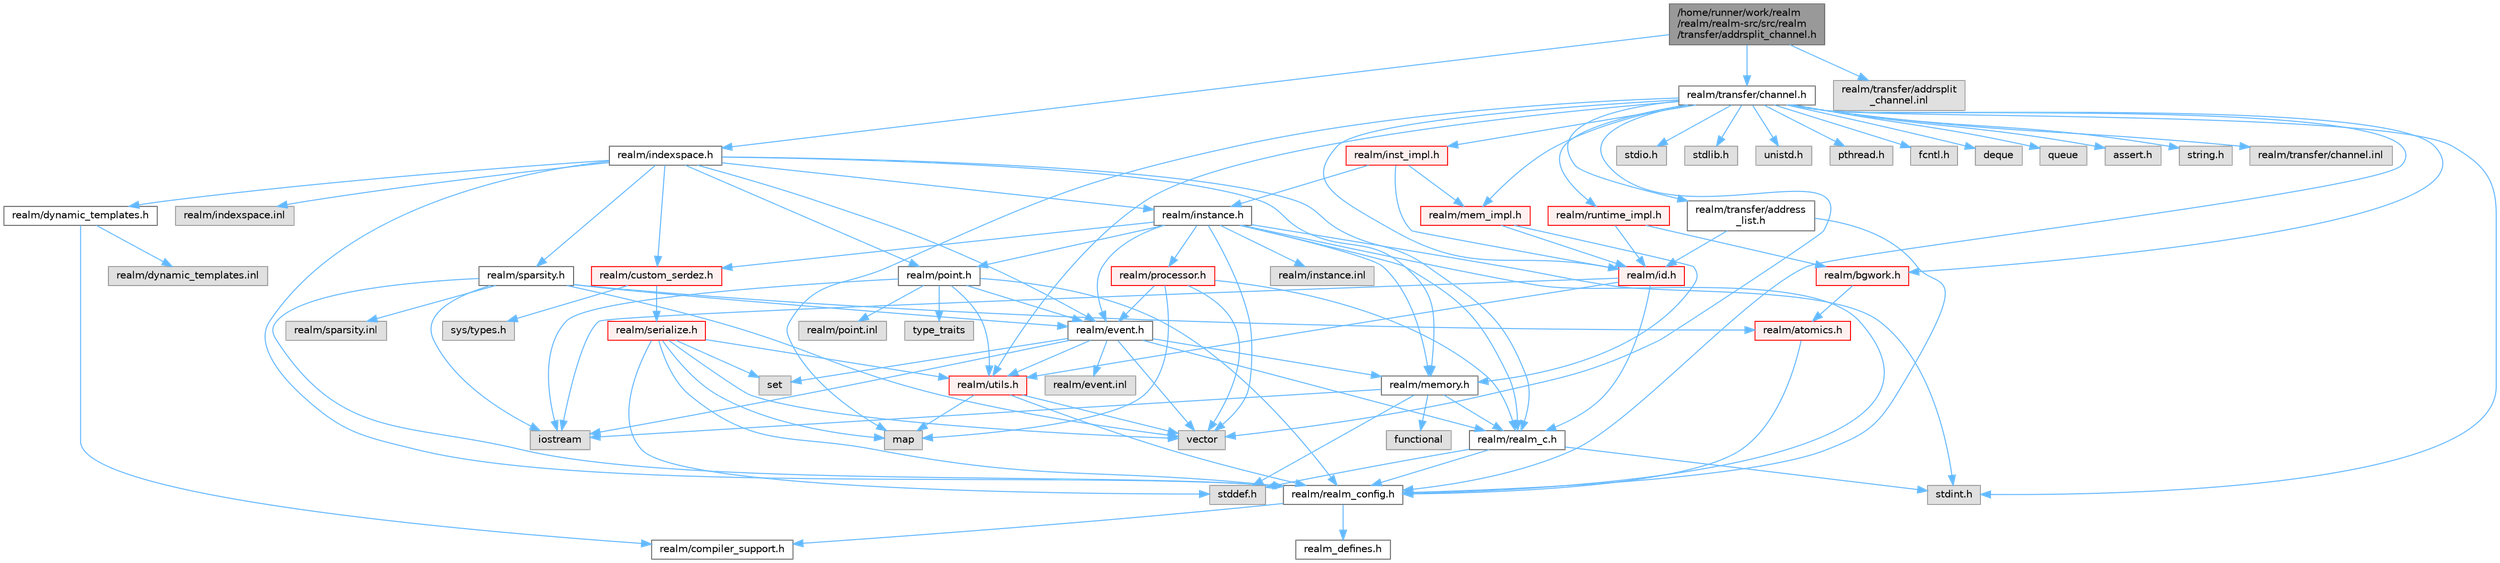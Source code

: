 digraph "/home/runner/work/realm/realm/realm-src/src/realm/transfer/addrsplit_channel.h"
{
 // LATEX_PDF_SIZE
  bgcolor="transparent";
  edge [fontname=Helvetica,fontsize=10,labelfontname=Helvetica,labelfontsize=10];
  node [fontname=Helvetica,fontsize=10,shape=box,height=0.2,width=0.4];
  Node1 [id="Node000001",label="/home/runner/work/realm\l/realm/realm-src/src/realm\l/transfer/addrsplit_channel.h",height=0.2,width=0.4,color="gray40", fillcolor="grey60", style="filled", fontcolor="black",tooltip=" "];
  Node1 -> Node2 [id="edge1_Node000001_Node000002",color="steelblue1",style="solid",tooltip=" "];
  Node2 [id="Node000002",label="realm/indexspace.h",height=0.2,width=0.4,color="grey40", fillcolor="white", style="filled",URL="$indexspace_8h.html",tooltip=" "];
  Node2 -> Node3 [id="edge2_Node000002_Node000003",color="steelblue1",style="solid",tooltip=" "];
  Node3 [id="Node000003",label="realm/event.h",height=0.2,width=0.4,color="grey40", fillcolor="white", style="filled",URL="$event_8h.html",tooltip=" "];
  Node3 -> Node4 [id="edge3_Node000003_Node000004",color="steelblue1",style="solid",tooltip=" "];
  Node4 [id="Node000004",label="realm/realm_c.h",height=0.2,width=0.4,color="grey40", fillcolor="white", style="filled",URL="$realm__c_8h.html",tooltip=" "];
  Node4 -> Node5 [id="edge4_Node000004_Node000005",color="steelblue1",style="solid",tooltip=" "];
  Node5 [id="Node000005",label="realm/realm_config.h",height=0.2,width=0.4,color="grey40", fillcolor="white", style="filled",URL="$realm__config_8h.html",tooltip=" "];
  Node5 -> Node6 [id="edge5_Node000005_Node000006",color="steelblue1",style="solid",tooltip=" "];
  Node6 [id="Node000006",label="realm_defines.h",height=0.2,width=0.4,color="grey40", fillcolor="white", style="filled",URL="$realm__defines_8h.html",tooltip=" "];
  Node5 -> Node7 [id="edge6_Node000005_Node000007",color="steelblue1",style="solid",tooltip=" "];
  Node7 [id="Node000007",label="realm/compiler_support.h",height=0.2,width=0.4,color="grey40", fillcolor="white", style="filled",URL="$compiler__support_8h.html",tooltip=" "];
  Node4 -> Node8 [id="edge7_Node000004_Node000008",color="steelblue1",style="solid",tooltip=" "];
  Node8 [id="Node000008",label="stddef.h",height=0.2,width=0.4,color="grey60", fillcolor="#E0E0E0", style="filled",tooltip=" "];
  Node4 -> Node9 [id="edge8_Node000004_Node000009",color="steelblue1",style="solid",tooltip=" "];
  Node9 [id="Node000009",label="stdint.h",height=0.2,width=0.4,color="grey60", fillcolor="#E0E0E0", style="filled",tooltip=" "];
  Node3 -> Node10 [id="edge9_Node000003_Node000010",color="steelblue1",style="solid",tooltip=" "];
  Node10 [id="Node000010",label="realm/utils.h",height=0.2,width=0.4,color="red", fillcolor="#FFF0F0", style="filled",URL="$utils_8h.html",tooltip=" "];
  Node10 -> Node5 [id="edge10_Node000010_Node000005",color="steelblue1",style="solid",tooltip=" "];
  Node10 -> Node13 [id="edge11_Node000010_Node000013",color="steelblue1",style="solid",tooltip=" "];
  Node13 [id="Node000013",label="vector",height=0.2,width=0.4,color="grey60", fillcolor="#E0E0E0", style="filled",tooltip=" "];
  Node10 -> Node14 [id="edge12_Node000010_Node000014",color="steelblue1",style="solid",tooltip=" "];
  Node14 [id="Node000014",label="map",height=0.2,width=0.4,color="grey60", fillcolor="#E0E0E0", style="filled",tooltip=" "];
  Node3 -> Node19 [id="edge13_Node000003_Node000019",color="steelblue1",style="solid",tooltip=" "];
  Node19 [id="Node000019",label="realm/memory.h",height=0.2,width=0.4,color="grey40", fillcolor="white", style="filled",URL="$memory_8h.html",tooltip=" "];
  Node19 -> Node4 [id="edge14_Node000019_Node000004",color="steelblue1",style="solid",tooltip=" "];
  Node19 -> Node8 [id="edge15_Node000019_Node000008",color="steelblue1",style="solid",tooltip=" "];
  Node19 -> Node20 [id="edge16_Node000019_Node000020",color="steelblue1",style="solid",tooltip=" "];
  Node20 [id="Node000020",label="iostream",height=0.2,width=0.4,color="grey60", fillcolor="#E0E0E0", style="filled",tooltip=" "];
  Node19 -> Node21 [id="edge17_Node000019_Node000021",color="steelblue1",style="solid",tooltip=" "];
  Node21 [id="Node000021",label="functional",height=0.2,width=0.4,color="grey60", fillcolor="#E0E0E0", style="filled",tooltip=" "];
  Node3 -> Node13 [id="edge18_Node000003_Node000013",color="steelblue1",style="solid",tooltip=" "];
  Node3 -> Node22 [id="edge19_Node000003_Node000022",color="steelblue1",style="solid",tooltip=" "];
  Node22 [id="Node000022",label="set",height=0.2,width=0.4,color="grey60", fillcolor="#E0E0E0", style="filled",tooltip=" "];
  Node3 -> Node20 [id="edge20_Node000003_Node000020",color="steelblue1",style="solid",tooltip=" "];
  Node3 -> Node23 [id="edge21_Node000003_Node000023",color="steelblue1",style="solid",tooltip=" "];
  Node23 [id="Node000023",label="realm/event.inl",height=0.2,width=0.4,color="grey60", fillcolor="#E0E0E0", style="filled",tooltip=" "];
  Node2 -> Node19 [id="edge22_Node000002_Node000019",color="steelblue1",style="solid",tooltip=" "];
  Node2 -> Node24 [id="edge23_Node000002_Node000024",color="steelblue1",style="solid",tooltip=" "];
  Node24 [id="Node000024",label="realm/point.h",height=0.2,width=0.4,color="grey40", fillcolor="white", style="filled",URL="$point_8h.html",tooltip=" "];
  Node24 -> Node5 [id="edge24_Node000024_Node000005",color="steelblue1",style="solid",tooltip=" "];
  Node24 -> Node3 [id="edge25_Node000024_Node000003",color="steelblue1",style="solid",tooltip=" "];
  Node24 -> Node10 [id="edge26_Node000024_Node000010",color="steelblue1",style="solid",tooltip=" "];
  Node24 -> Node20 [id="edge27_Node000024_Node000020",color="steelblue1",style="solid",tooltip=" "];
  Node24 -> Node25 [id="edge28_Node000024_Node000025",color="steelblue1",style="solid",tooltip=" "];
  Node25 [id="Node000025",label="type_traits",height=0.2,width=0.4,color="grey60", fillcolor="#E0E0E0", style="filled",tooltip=" "];
  Node24 -> Node26 [id="edge29_Node000024_Node000026",color="steelblue1",style="solid",tooltip=" "];
  Node26 [id="Node000026",label="realm/point.inl",height=0.2,width=0.4,color="grey60", fillcolor="#E0E0E0", style="filled",tooltip=" "];
  Node2 -> Node27 [id="edge30_Node000002_Node000027",color="steelblue1",style="solid",tooltip=" "];
  Node27 [id="Node000027",label="realm/instance.h",height=0.2,width=0.4,color="grey40", fillcolor="white", style="filled",URL="$instance_8h.html",tooltip=" "];
  Node27 -> Node5 [id="edge31_Node000027_Node000005",color="steelblue1",style="solid",tooltip=" "];
  Node27 -> Node4 [id="edge32_Node000027_Node000004",color="steelblue1",style="solid",tooltip=" "];
  Node27 -> Node3 [id="edge33_Node000027_Node000003",color="steelblue1",style="solid",tooltip=" "];
  Node27 -> Node19 [id="edge34_Node000027_Node000019",color="steelblue1",style="solid",tooltip=" "];
  Node27 -> Node28 [id="edge35_Node000027_Node000028",color="steelblue1",style="solid",tooltip=" "];
  Node28 [id="Node000028",label="realm/processor.h",height=0.2,width=0.4,color="red", fillcolor="#FFF0F0", style="filled",URL="$processor_8h.html",tooltip=" "];
  Node28 -> Node4 [id="edge36_Node000028_Node000004",color="steelblue1",style="solid",tooltip=" "];
  Node28 -> Node3 [id="edge37_Node000028_Node000003",color="steelblue1",style="solid",tooltip=" "];
  Node28 -> Node13 [id="edge38_Node000028_Node000013",color="steelblue1",style="solid",tooltip=" "];
  Node28 -> Node14 [id="edge39_Node000028_Node000014",color="steelblue1",style="solid",tooltip=" "];
  Node27 -> Node24 [id="edge40_Node000027_Node000024",color="steelblue1",style="solid",tooltip=" "];
  Node27 -> Node30 [id="edge41_Node000027_Node000030",color="steelblue1",style="solid",tooltip=" "];
  Node30 [id="Node000030",label="realm/custom_serdez.h",height=0.2,width=0.4,color="red", fillcolor="#FFF0F0", style="filled",URL="$custom__serdez_8h.html",tooltip=" "];
  Node30 -> Node31 [id="edge42_Node000030_Node000031",color="steelblue1",style="solid",tooltip=" "];
  Node31 [id="Node000031",label="realm/serialize.h",height=0.2,width=0.4,color="red", fillcolor="#FFF0F0", style="filled",URL="$serialize_8h.html",tooltip=" "];
  Node31 -> Node5 [id="edge43_Node000031_Node000005",color="steelblue1",style="solid",tooltip=" "];
  Node31 -> Node10 [id="edge44_Node000031_Node000010",color="steelblue1",style="solid",tooltip=" "];
  Node31 -> Node8 [id="edge45_Node000031_Node000008",color="steelblue1",style="solid",tooltip=" "];
  Node31 -> Node13 [id="edge46_Node000031_Node000013",color="steelblue1",style="solid",tooltip=" "];
  Node31 -> Node22 [id="edge47_Node000031_Node000022",color="steelblue1",style="solid",tooltip=" "];
  Node31 -> Node14 [id="edge48_Node000031_Node000014",color="steelblue1",style="solid",tooltip=" "];
  Node30 -> Node37 [id="edge49_Node000030_Node000037",color="steelblue1",style="solid",tooltip=" "];
  Node37 [id="Node000037",label="sys/types.h",height=0.2,width=0.4,color="grey60", fillcolor="#E0E0E0", style="filled",tooltip=" "];
  Node27 -> Node13 [id="edge50_Node000027_Node000013",color="steelblue1",style="solid",tooltip=" "];
  Node27 -> Node9 [id="edge51_Node000027_Node000009",color="steelblue1",style="solid",tooltip=" "];
  Node27 -> Node39 [id="edge52_Node000027_Node000039",color="steelblue1",style="solid",tooltip=" "];
  Node39 [id="Node000039",label="realm/instance.inl",height=0.2,width=0.4,color="grey60", fillcolor="#E0E0E0", style="filled",tooltip=" "];
  Node2 -> Node4 [id="edge53_Node000002_Node000004",color="steelblue1",style="solid",tooltip=" "];
  Node2 -> Node5 [id="edge54_Node000002_Node000005",color="steelblue1",style="solid",tooltip=" "];
  Node2 -> Node40 [id="edge55_Node000002_Node000040",color="steelblue1",style="solid",tooltip=" "];
  Node40 [id="Node000040",label="realm/sparsity.h",height=0.2,width=0.4,color="grey40", fillcolor="white", style="filled",URL="$sparsity_8h.html",tooltip=" "];
  Node40 -> Node5 [id="edge56_Node000040_Node000005",color="steelblue1",style="solid",tooltip=" "];
  Node40 -> Node3 [id="edge57_Node000040_Node000003",color="steelblue1",style="solid",tooltip=" "];
  Node40 -> Node41 [id="edge58_Node000040_Node000041",color="steelblue1",style="solid",tooltip=" "];
  Node41 [id="Node000041",label="realm/atomics.h",height=0.2,width=0.4,color="red", fillcolor="#FFF0F0", style="filled",URL="$atomics_8h.html",tooltip=" "];
  Node41 -> Node5 [id="edge59_Node000041_Node000005",color="steelblue1",style="solid",tooltip=" "];
  Node40 -> Node20 [id="edge60_Node000040_Node000020",color="steelblue1",style="solid",tooltip=" "];
  Node40 -> Node13 [id="edge61_Node000040_Node000013",color="steelblue1",style="solid",tooltip=" "];
  Node40 -> Node44 [id="edge62_Node000040_Node000044",color="steelblue1",style="solid",tooltip=" "];
  Node44 [id="Node000044",label="realm/sparsity.inl",height=0.2,width=0.4,color="grey60", fillcolor="#E0E0E0", style="filled",tooltip=" "];
  Node2 -> Node45 [id="edge63_Node000002_Node000045",color="steelblue1",style="solid",tooltip=" "];
  Node45 [id="Node000045",label="realm/dynamic_templates.h",height=0.2,width=0.4,color="grey40", fillcolor="white", style="filled",URL="$dynamic__templates_8h.html",tooltip=" "];
  Node45 -> Node7 [id="edge64_Node000045_Node000007",color="steelblue1",style="solid",tooltip=" "];
  Node45 -> Node46 [id="edge65_Node000045_Node000046",color="steelblue1",style="solid",tooltip=" "];
  Node46 [id="Node000046",label="realm/dynamic_templates.inl",height=0.2,width=0.4,color="grey60", fillcolor="#E0E0E0", style="filled",tooltip=" "];
  Node2 -> Node30 [id="edge66_Node000002_Node000030",color="steelblue1",style="solid",tooltip=" "];
  Node2 -> Node47 [id="edge67_Node000002_Node000047",color="steelblue1",style="solid",tooltip=" "];
  Node47 [id="Node000047",label="realm/indexspace.inl",height=0.2,width=0.4,color="grey60", fillcolor="#E0E0E0", style="filled",tooltip=" "];
  Node1 -> Node48 [id="edge68_Node000001_Node000048",color="steelblue1",style="solid",tooltip=" "];
  Node48 [id="Node000048",label="realm/transfer/channel.h",height=0.2,width=0.4,color="grey40", fillcolor="white", style="filled",URL="$channel_8h.html",tooltip=" "];
  Node48 -> Node5 [id="edge69_Node000048_Node000005",color="steelblue1",style="solid",tooltip=" "];
  Node48 -> Node49 [id="edge70_Node000048_Node000049",color="steelblue1",style="solid",tooltip=" "];
  Node49 [id="Node000049",label="stdio.h",height=0.2,width=0.4,color="grey60", fillcolor="#E0E0E0", style="filled",tooltip=" "];
  Node48 -> Node50 [id="edge71_Node000048_Node000050",color="steelblue1",style="solid",tooltip=" "];
  Node50 [id="Node000050",label="stdlib.h",height=0.2,width=0.4,color="grey60", fillcolor="#E0E0E0", style="filled",tooltip=" "];
  Node48 -> Node9 [id="edge72_Node000048_Node000009",color="steelblue1",style="solid",tooltip=" "];
  Node48 -> Node51 [id="edge73_Node000048_Node000051",color="steelblue1",style="solid",tooltip=" "];
  Node51 [id="Node000051",label="unistd.h",height=0.2,width=0.4,color="grey60", fillcolor="#E0E0E0", style="filled",tooltip=" "];
  Node48 -> Node52 [id="edge74_Node000048_Node000052",color="steelblue1",style="solid",tooltip=" "];
  Node52 [id="Node000052",label="pthread.h",height=0.2,width=0.4,color="grey60", fillcolor="#E0E0E0", style="filled",tooltip=" "];
  Node48 -> Node53 [id="edge75_Node000048_Node000053",color="steelblue1",style="solid",tooltip=" "];
  Node53 [id="Node000053",label="fcntl.h",height=0.2,width=0.4,color="grey60", fillcolor="#E0E0E0", style="filled",tooltip=" "];
  Node48 -> Node14 [id="edge76_Node000048_Node000014",color="steelblue1",style="solid",tooltip=" "];
  Node48 -> Node13 [id="edge77_Node000048_Node000013",color="steelblue1",style="solid",tooltip=" "];
  Node48 -> Node54 [id="edge78_Node000048_Node000054",color="steelblue1",style="solid",tooltip=" "];
  Node54 [id="Node000054",label="deque",height=0.2,width=0.4,color="grey60", fillcolor="#E0E0E0", style="filled",tooltip=" "];
  Node48 -> Node55 [id="edge79_Node000048_Node000055",color="steelblue1",style="solid",tooltip=" "];
  Node55 [id="Node000055",label="queue",height=0.2,width=0.4,color="grey60", fillcolor="#E0E0E0", style="filled",tooltip=" "];
  Node48 -> Node56 [id="edge80_Node000048_Node000056",color="steelblue1",style="solid",tooltip=" "];
  Node56 [id="Node000056",label="assert.h",height=0.2,width=0.4,color="grey60", fillcolor="#E0E0E0", style="filled",tooltip=" "];
  Node48 -> Node57 [id="edge81_Node000048_Node000057",color="steelblue1",style="solid",tooltip=" "];
  Node57 [id="Node000057",label="string.h",height=0.2,width=0.4,color="grey60", fillcolor="#E0E0E0", style="filled",tooltip=" "];
  Node48 -> Node58 [id="edge82_Node000048_Node000058",color="steelblue1",style="solid",tooltip=" "];
  Node58 [id="Node000058",label="realm/id.h",height=0.2,width=0.4,color="red", fillcolor="#FFF0F0", style="filled",URL="$id_8h.html",tooltip=" "];
  Node58 -> Node4 [id="edge83_Node000058_Node000004",color="steelblue1",style="solid",tooltip=" "];
  Node58 -> Node10 [id="edge84_Node000058_Node000010",color="steelblue1",style="solid",tooltip=" "];
  Node58 -> Node20 [id="edge85_Node000058_Node000020",color="steelblue1",style="solid",tooltip=" "];
  Node48 -> Node60 [id="edge86_Node000048_Node000060",color="steelblue1",style="solid",tooltip=" "];
  Node60 [id="Node000060",label="realm/runtime_impl.h",height=0.2,width=0.4,color="red", fillcolor="#FFF0F0", style="filled",URL="$runtime__impl_8h.html",tooltip=" "];
  Node60 -> Node58 [id="edge87_Node000060_Node000058",color="steelblue1",style="solid",tooltip=" "];
  Node60 -> Node88 [id="edge88_Node000060_Node000088",color="steelblue1",style="solid",tooltip=" "];
  Node88 [id="Node000088",label="realm/bgwork.h",height=0.2,width=0.4,color="red", fillcolor="#FFF0F0", style="filled",URL="$bgwork_8h.html",tooltip=" "];
  Node88 -> Node41 [id="edge89_Node000088_Node000041",color="steelblue1",style="solid",tooltip=" "];
  Node48 -> Node133 [id="edge90_Node000048_Node000133",color="steelblue1",style="solid",tooltip=" "];
  Node133 [id="Node000133",label="realm/mem_impl.h",height=0.2,width=0.4,color="red", fillcolor="#FFF0F0", style="filled",URL="$mem__impl_8h.html",tooltip=" "];
  Node133 -> Node19 [id="edge91_Node000133_Node000019",color="steelblue1",style="solid",tooltip=" "];
  Node133 -> Node58 [id="edge92_Node000133_Node000058",color="steelblue1",style="solid",tooltip=" "];
  Node48 -> Node136 [id="edge93_Node000048_Node000136",color="steelblue1",style="solid",tooltip=" "];
  Node136 [id="Node000136",label="realm/inst_impl.h",height=0.2,width=0.4,color="red", fillcolor="#FFF0F0", style="filled",URL="$inst__impl_8h.html",tooltip=" "];
  Node136 -> Node27 [id="edge94_Node000136_Node000027",color="steelblue1",style="solid",tooltip=" "];
  Node136 -> Node58 [id="edge95_Node000136_Node000058",color="steelblue1",style="solid",tooltip=" "];
  Node136 -> Node133 [id="edge96_Node000136_Node000133",color="steelblue1",style="solid",tooltip=" "];
  Node48 -> Node88 [id="edge97_Node000048_Node000088",color="steelblue1",style="solid",tooltip=" "];
  Node48 -> Node10 [id="edge98_Node000048_Node000010",color="steelblue1",style="solid",tooltip=" "];
  Node48 -> Node140 [id="edge99_Node000048_Node000140",color="steelblue1",style="solid",tooltip=" "];
  Node140 [id="Node000140",label="realm/transfer/address\l_list.h",height=0.2,width=0.4,color="grey40", fillcolor="white", style="filled",URL="$address__list_8h.html",tooltip=" "];
  Node140 -> Node5 [id="edge100_Node000140_Node000005",color="steelblue1",style="solid",tooltip=" "];
  Node140 -> Node58 [id="edge101_Node000140_Node000058",color="steelblue1",style="solid",tooltip=" "];
  Node48 -> Node141 [id="edge102_Node000048_Node000141",color="steelblue1",style="solid",tooltip=" "];
  Node141 [id="Node000141",label="realm/transfer/channel.inl",height=0.2,width=0.4,color="grey60", fillcolor="#E0E0E0", style="filled",tooltip=" "];
  Node1 -> Node142 [id="edge103_Node000001_Node000142",color="steelblue1",style="solid",tooltip=" "];
  Node142 [id="Node000142",label="realm/transfer/addrsplit\l_channel.inl",height=0.2,width=0.4,color="grey60", fillcolor="#E0E0E0", style="filled",tooltip=" "];
}
